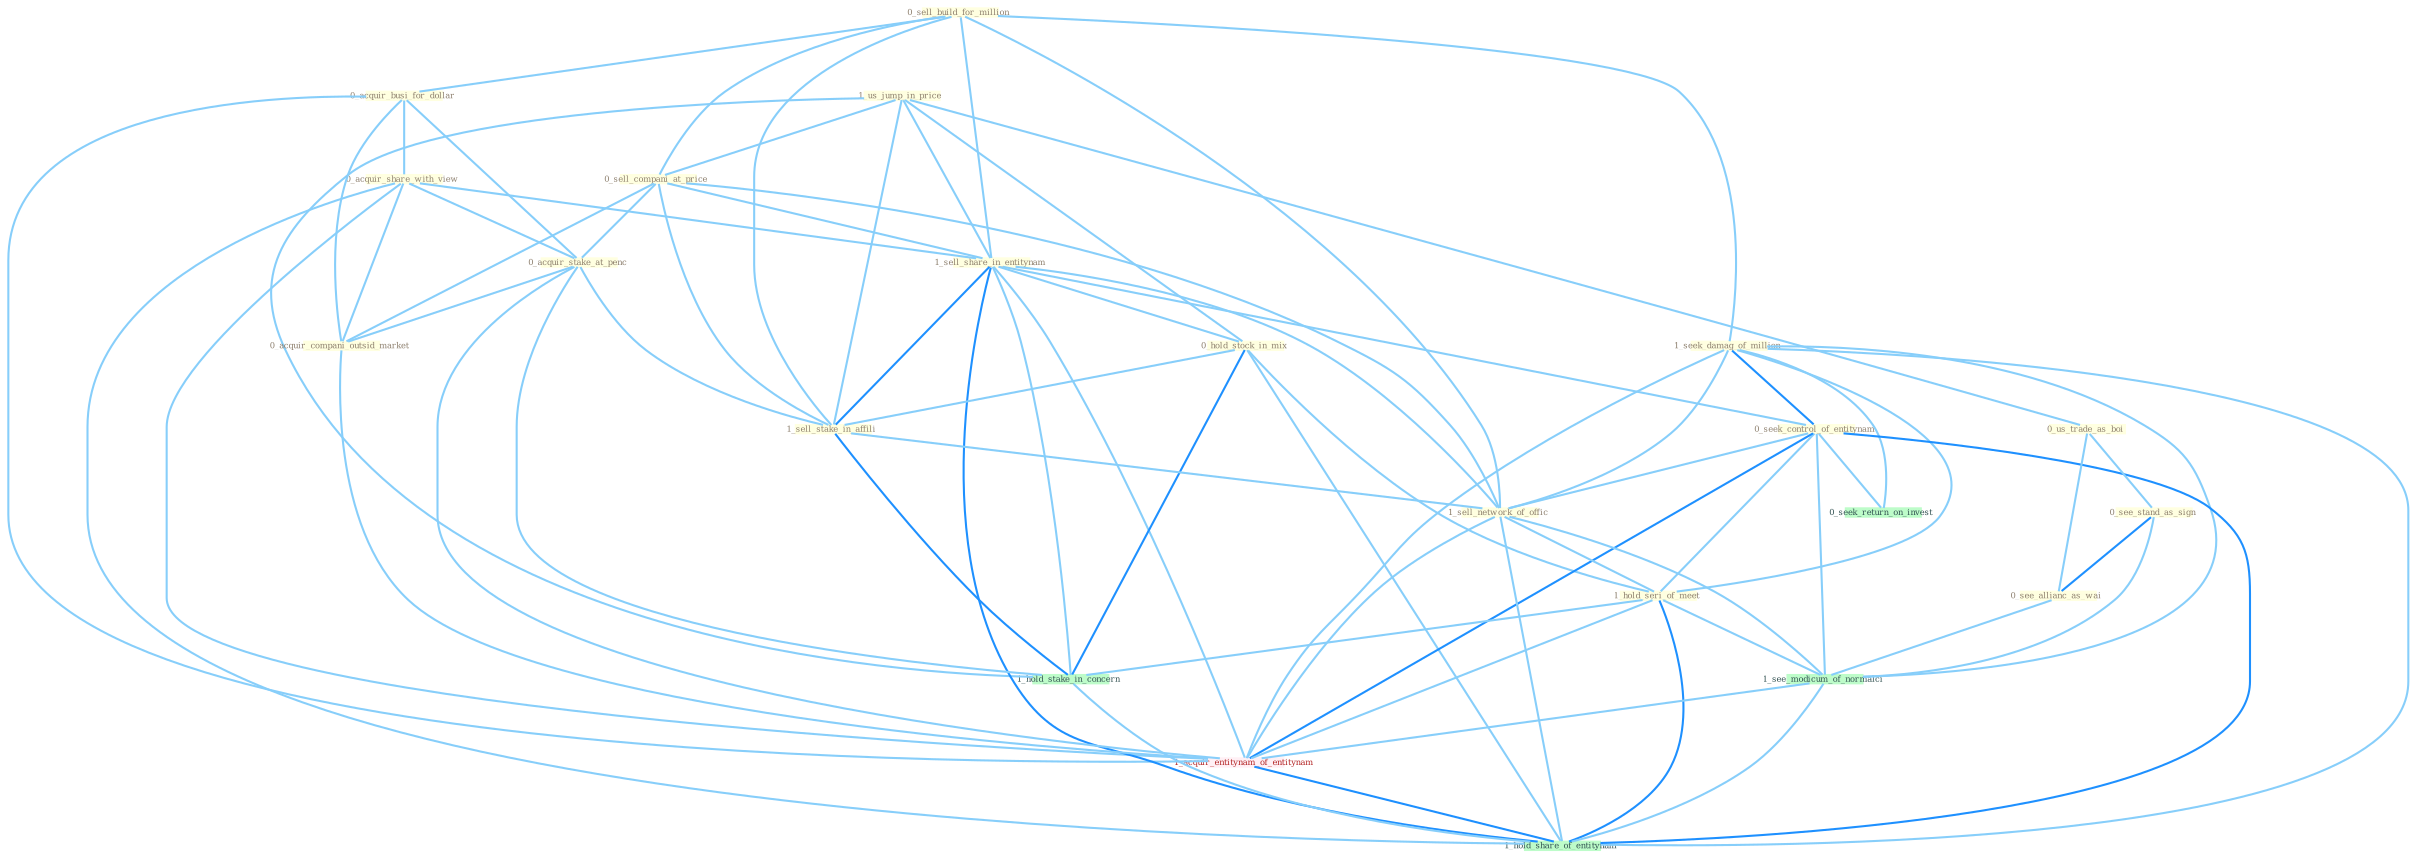 Graph G{ 
    node
    [shape=polygon,style=filled,width=.5,height=.06,color="#BDFCC9",fixedsize=true,fontsize=4,
    fontcolor="#2f4f4f"];
    {node
    [color="#ffffe0", fontcolor="#8b7d6b"] "1_us_jump_in_price " "0_sell_build_for_million " "0_acquir_busi_for_dollar " "0_acquir_share_with_view " "0_sell_compani_at_price " "1_sell_share_in_entitynam " "1_seek_damag_of_million " "0_hold_stock_in_mix " "0_seek_control_of_entitynam " "0_acquir_stake_at_penc " "1_sell_stake_in_affili " "0_us_trade_as_boi " "1_sell_network_of_offic " "1_hold_seri_of_meet " "0_see_stand_as_sign " "0_acquir_compani_outsid_market " "0_see_allianc_as_wai "}
{node [color="#fff0f5", fontcolor="#b22222"] "1_acquir_entitynam_of_entitynam "}
edge [color="#B0E2FF"];

	"1_us_jump_in_price " -- "0_sell_compani_at_price " [w="1", color="#87cefa" ];
	"1_us_jump_in_price " -- "1_sell_share_in_entitynam " [w="1", color="#87cefa" ];
	"1_us_jump_in_price " -- "0_hold_stock_in_mix " [w="1", color="#87cefa" ];
	"1_us_jump_in_price " -- "1_sell_stake_in_affili " [w="1", color="#87cefa" ];
	"1_us_jump_in_price " -- "0_us_trade_as_boi " [w="1", color="#87cefa" ];
	"1_us_jump_in_price " -- "1_hold_stake_in_concern " [w="1", color="#87cefa" ];
	"0_sell_build_for_million " -- "0_acquir_busi_for_dollar " [w="1", color="#87cefa" ];
	"0_sell_build_for_million " -- "0_sell_compani_at_price " [w="1", color="#87cefa" ];
	"0_sell_build_for_million " -- "1_sell_share_in_entitynam " [w="1", color="#87cefa" ];
	"0_sell_build_for_million " -- "1_seek_damag_of_million " [w="1", color="#87cefa" ];
	"0_sell_build_for_million " -- "1_sell_stake_in_affili " [w="1", color="#87cefa" ];
	"0_sell_build_for_million " -- "1_sell_network_of_offic " [w="1", color="#87cefa" ];
	"0_acquir_busi_for_dollar " -- "0_acquir_share_with_view " [w="1", color="#87cefa" ];
	"0_acquir_busi_for_dollar " -- "0_acquir_stake_at_penc " [w="1", color="#87cefa" ];
	"0_acquir_busi_for_dollar " -- "0_acquir_compani_outsid_market " [w="1", color="#87cefa" ];
	"0_acquir_busi_for_dollar " -- "1_acquir_entitynam_of_entitynam " [w="1", color="#87cefa" ];
	"0_acquir_share_with_view " -- "1_sell_share_in_entitynam " [w="1", color="#87cefa" ];
	"0_acquir_share_with_view " -- "0_acquir_stake_at_penc " [w="1", color="#87cefa" ];
	"0_acquir_share_with_view " -- "0_acquir_compani_outsid_market " [w="1", color="#87cefa" ];
	"0_acquir_share_with_view " -- "1_acquir_entitynam_of_entitynam " [w="1", color="#87cefa" ];
	"0_acquir_share_with_view " -- "1_hold_share_of_entitynam " [w="1", color="#87cefa" ];
	"0_sell_compani_at_price " -- "1_sell_share_in_entitynam " [w="1", color="#87cefa" ];
	"0_sell_compani_at_price " -- "0_acquir_stake_at_penc " [w="1", color="#87cefa" ];
	"0_sell_compani_at_price " -- "1_sell_stake_in_affili " [w="1", color="#87cefa" ];
	"0_sell_compani_at_price " -- "1_sell_network_of_offic " [w="1", color="#87cefa" ];
	"0_sell_compani_at_price " -- "0_acquir_compani_outsid_market " [w="1", color="#87cefa" ];
	"1_sell_share_in_entitynam " -- "0_hold_stock_in_mix " [w="1", color="#87cefa" ];
	"1_sell_share_in_entitynam " -- "0_seek_control_of_entitynam " [w="1", color="#87cefa" ];
	"1_sell_share_in_entitynam " -- "1_sell_stake_in_affili " [w="2", color="#1e90ff" , len=0.8];
	"1_sell_share_in_entitynam " -- "1_sell_network_of_offic " [w="1", color="#87cefa" ];
	"1_sell_share_in_entitynam " -- "1_hold_stake_in_concern " [w="1", color="#87cefa" ];
	"1_sell_share_in_entitynam " -- "1_acquir_entitynam_of_entitynam " [w="1", color="#87cefa" ];
	"1_sell_share_in_entitynam " -- "1_hold_share_of_entitynam " [w="2", color="#1e90ff" , len=0.8];
	"1_seek_damag_of_million " -- "0_seek_control_of_entitynam " [w="2", color="#1e90ff" , len=0.8];
	"1_seek_damag_of_million " -- "1_sell_network_of_offic " [w="1", color="#87cefa" ];
	"1_seek_damag_of_million " -- "1_hold_seri_of_meet " [w="1", color="#87cefa" ];
	"1_seek_damag_of_million " -- "0_seek_return_on_invest " [w="1", color="#87cefa" ];
	"1_seek_damag_of_million " -- "1_see_modicum_of_normalci " [w="1", color="#87cefa" ];
	"1_seek_damag_of_million " -- "1_acquir_entitynam_of_entitynam " [w="1", color="#87cefa" ];
	"1_seek_damag_of_million " -- "1_hold_share_of_entitynam " [w="1", color="#87cefa" ];
	"0_hold_stock_in_mix " -- "1_sell_stake_in_affili " [w="1", color="#87cefa" ];
	"0_hold_stock_in_mix " -- "1_hold_seri_of_meet " [w="1", color="#87cefa" ];
	"0_hold_stock_in_mix " -- "1_hold_stake_in_concern " [w="2", color="#1e90ff" , len=0.8];
	"0_hold_stock_in_mix " -- "1_hold_share_of_entitynam " [w="1", color="#87cefa" ];
	"0_seek_control_of_entitynam " -- "1_sell_network_of_offic " [w="1", color="#87cefa" ];
	"0_seek_control_of_entitynam " -- "1_hold_seri_of_meet " [w="1", color="#87cefa" ];
	"0_seek_control_of_entitynam " -- "0_seek_return_on_invest " [w="1", color="#87cefa" ];
	"0_seek_control_of_entitynam " -- "1_see_modicum_of_normalci " [w="1", color="#87cefa" ];
	"0_seek_control_of_entitynam " -- "1_acquir_entitynam_of_entitynam " [w="2", color="#1e90ff" , len=0.8];
	"0_seek_control_of_entitynam " -- "1_hold_share_of_entitynam " [w="2", color="#1e90ff" , len=0.8];
	"0_acquir_stake_at_penc " -- "1_sell_stake_in_affili " [w="1", color="#87cefa" ];
	"0_acquir_stake_at_penc " -- "0_acquir_compani_outsid_market " [w="1", color="#87cefa" ];
	"0_acquir_stake_at_penc " -- "1_hold_stake_in_concern " [w="1", color="#87cefa" ];
	"0_acquir_stake_at_penc " -- "1_acquir_entitynam_of_entitynam " [w="1", color="#87cefa" ];
	"1_sell_stake_in_affili " -- "1_sell_network_of_offic " [w="1", color="#87cefa" ];
	"1_sell_stake_in_affili " -- "1_hold_stake_in_concern " [w="2", color="#1e90ff" , len=0.8];
	"0_us_trade_as_boi " -- "0_see_stand_as_sign " [w="1", color="#87cefa" ];
	"0_us_trade_as_boi " -- "0_see_allianc_as_wai " [w="1", color="#87cefa" ];
	"1_sell_network_of_offic " -- "1_hold_seri_of_meet " [w="1", color="#87cefa" ];
	"1_sell_network_of_offic " -- "1_see_modicum_of_normalci " [w="1", color="#87cefa" ];
	"1_sell_network_of_offic " -- "1_acquir_entitynam_of_entitynam " [w="1", color="#87cefa" ];
	"1_sell_network_of_offic " -- "1_hold_share_of_entitynam " [w="1", color="#87cefa" ];
	"1_hold_seri_of_meet " -- "1_hold_stake_in_concern " [w="1", color="#87cefa" ];
	"1_hold_seri_of_meet " -- "1_see_modicum_of_normalci " [w="1", color="#87cefa" ];
	"1_hold_seri_of_meet " -- "1_acquir_entitynam_of_entitynam " [w="1", color="#87cefa" ];
	"1_hold_seri_of_meet " -- "1_hold_share_of_entitynam " [w="2", color="#1e90ff" , len=0.8];
	"0_see_stand_as_sign " -- "0_see_allianc_as_wai " [w="2", color="#1e90ff" , len=0.8];
	"0_see_stand_as_sign " -- "1_see_modicum_of_normalci " [w="1", color="#87cefa" ];
	"0_acquir_compani_outsid_market " -- "1_acquir_entitynam_of_entitynam " [w="1", color="#87cefa" ];
	"0_see_allianc_as_wai " -- "1_see_modicum_of_normalci " [w="1", color="#87cefa" ];
	"1_hold_stake_in_concern " -- "1_hold_share_of_entitynam " [w="1", color="#87cefa" ];
	"1_see_modicum_of_normalci " -- "1_acquir_entitynam_of_entitynam " [w="1", color="#87cefa" ];
	"1_see_modicum_of_normalci " -- "1_hold_share_of_entitynam " [w="1", color="#87cefa" ];
	"1_acquir_entitynam_of_entitynam " -- "1_hold_share_of_entitynam " [w="2", color="#1e90ff" , len=0.8];
}